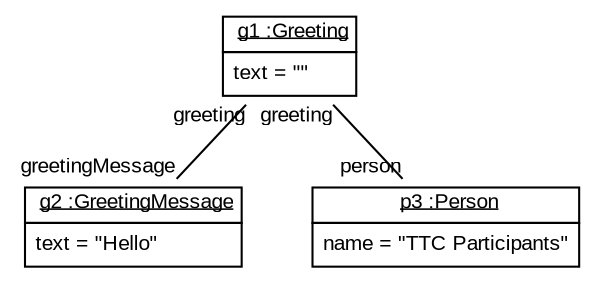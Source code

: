graph ObjectDiagram {
   node [shape = none, fontsize = 10, fontname = "Arial"];
   edge [fontsize = 10, fontname = "Arial"];
   compound=true;

g1 [label=<<table border='0' cellborder='1' cellspacing='0'> <tr> <td href="../examples/org/sdmlib/examples/helloworld/Greeting.java"> <u>g1 :Greeting</u></td></tr><tr><td><table border='0' cellborder='0' cellspacing='0'><tr><td align='left'>text = ""</td></tr></table></td></tr></table>>];
g2 [label=<<table border='0' cellborder='1' cellspacing='0'> <tr> <td href="../examples/org/sdmlib/examples/helloworld/GreetingMessage.java"> <u>g2 :GreetingMessage</u></td></tr><tr><td><table border='0' cellborder='0' cellspacing='0'><tr><td align='left'>text = "Hello"</td></tr></table></td></tr></table>>];
p3 [label=<<table border='0' cellborder='1' cellspacing='0'> <tr> <td href="../examples/org/sdmlib/examples/helloworld/Person.java"> <u>p3 :Person</u></td></tr><tr><td><table border='0' cellborder='0' cellspacing='0'><tr><td align='left'>name = "TTC Participants"</td></tr></table></td></tr></table>>];

g1 -- p3 [headlabel = "person" taillabel = "greeting"];
g1 -- g2 [headlabel = "greetingMessage" taillabel = "greeting"];
}
